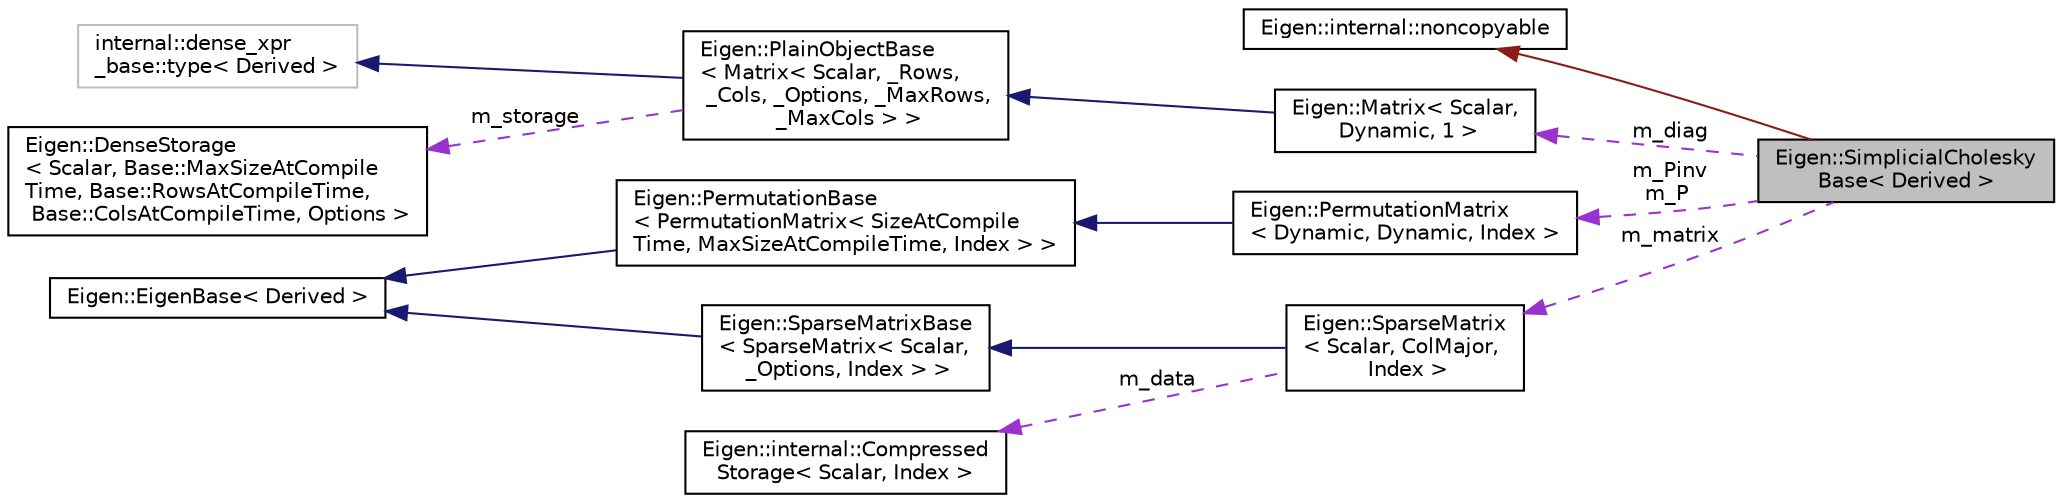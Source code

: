 digraph "Eigen::SimplicialCholeskyBase&lt; Derived &gt;"
{
  edge [fontname="Helvetica",fontsize="10",labelfontname="Helvetica",labelfontsize="10"];
  node [fontname="Helvetica",fontsize="10",shape=record];
  rankdir="LR";
  Node1 [label="Eigen::SimplicialCholesky\lBase\< Derived \>",height=0.2,width=0.4,color="black", fillcolor="grey75", style="filled", fontcolor="black"];
  Node2 -> Node1 [dir="back",color="firebrick4",fontsize="10",style="solid",fontname="Helvetica"];
  Node2 [label="Eigen::internal::noncopyable",height=0.2,width=0.4,color="black", fillcolor="white", style="filled",URL="$class_eigen_1_1internal_1_1noncopyable.html"];
  Node3 -> Node1 [dir="back",color="darkorchid3",fontsize="10",style="dashed",label=" m_diag" ,fontname="Helvetica"];
  Node3 [label="Eigen::Matrix\< Scalar,\l Dynamic, 1 \>",height=0.2,width=0.4,color="black", fillcolor="white", style="filled",URL="$class_eigen_1_1_matrix.html"];
  Node4 -> Node3 [dir="back",color="midnightblue",fontsize="10",style="solid",fontname="Helvetica"];
  Node4 [label="Eigen::PlainObjectBase\l\< Matrix\< Scalar, _Rows,\l _Cols, _Options, _MaxRows,\l _MaxCols \> \>",height=0.2,width=0.4,color="black", fillcolor="white", style="filled",URL="$class_eigen_1_1_plain_object_base.html",tooltip="Dense storage base class for matrices and arrays. "];
  Node5 -> Node4 [dir="back",color="midnightblue",fontsize="10",style="solid",fontname="Helvetica"];
  Node5 [label="internal::dense_xpr\l_base::type\< Derived \>",height=0.2,width=0.4,color="grey75", fillcolor="white", style="filled"];
  Node6 -> Node4 [dir="back",color="darkorchid3",fontsize="10",style="dashed",label=" m_storage" ,fontname="Helvetica"];
  Node6 [label="Eigen::DenseStorage\l\< Scalar, Base::MaxSizeAtCompile\lTime, Base::RowsAtCompileTime,\l Base::ColsAtCompileTime, Options \>",height=0.2,width=0.4,color="black", fillcolor="white", style="filled",URL="$class_eigen_1_1_dense_storage.html"];
  Node7 -> Node1 [dir="back",color="darkorchid3",fontsize="10",style="dashed",label=" m_Pinv\nm_P" ,fontname="Helvetica"];
  Node7 [label="Eigen::PermutationMatrix\l\< Dynamic, Dynamic, Index \>",height=0.2,width=0.4,color="black", fillcolor="white", style="filled",URL="$class_eigen_1_1_permutation_matrix.html"];
  Node8 -> Node7 [dir="back",color="midnightblue",fontsize="10",style="solid",fontname="Helvetica"];
  Node8 [label="Eigen::PermutationBase\l\< PermutationMatrix\< SizeAtCompile\lTime, MaxSizeAtCompileTime, Index \> \>",height=0.2,width=0.4,color="black", fillcolor="white", style="filled",URL="$class_eigen_1_1_permutation_base.html",tooltip="Base class for permutations. "];
  Node9 -> Node8 [dir="back",color="midnightblue",fontsize="10",style="solid",fontname="Helvetica"];
  Node9 [label="Eigen::EigenBase\< Derived \>",height=0.2,width=0.4,color="black", fillcolor="white", style="filled",URL="$struct_eigen_1_1_eigen_base.html"];
  Node10 -> Node1 [dir="back",color="darkorchid3",fontsize="10",style="dashed",label=" m_matrix" ,fontname="Helvetica"];
  Node10 [label="Eigen::SparseMatrix\l\< Scalar, ColMajor,\l Index \>",height=0.2,width=0.4,color="black", fillcolor="white", style="filled",URL="$class_eigen_1_1_sparse_matrix.html"];
  Node11 -> Node10 [dir="back",color="midnightblue",fontsize="10",style="solid",fontname="Helvetica"];
  Node11 [label="Eigen::SparseMatrixBase\l\< SparseMatrix\< Scalar,\l _Options, Index \> \>",height=0.2,width=0.4,color="black", fillcolor="white", style="filled",URL="$class_eigen_1_1_sparse_matrix_base.html",tooltip="Base class of any sparse matrices or sparse expressions. "];
  Node9 -> Node11 [dir="back",color="midnightblue",fontsize="10",style="solid",fontname="Helvetica"];
  Node12 -> Node10 [dir="back",color="darkorchid3",fontsize="10",style="dashed",label=" m_data" ,fontname="Helvetica"];
  Node12 [label="Eigen::internal::Compressed\lStorage\< Scalar, Index \>",height=0.2,width=0.4,color="black", fillcolor="white", style="filled",URL="$class_eigen_1_1internal_1_1_compressed_storage.html"];
}
